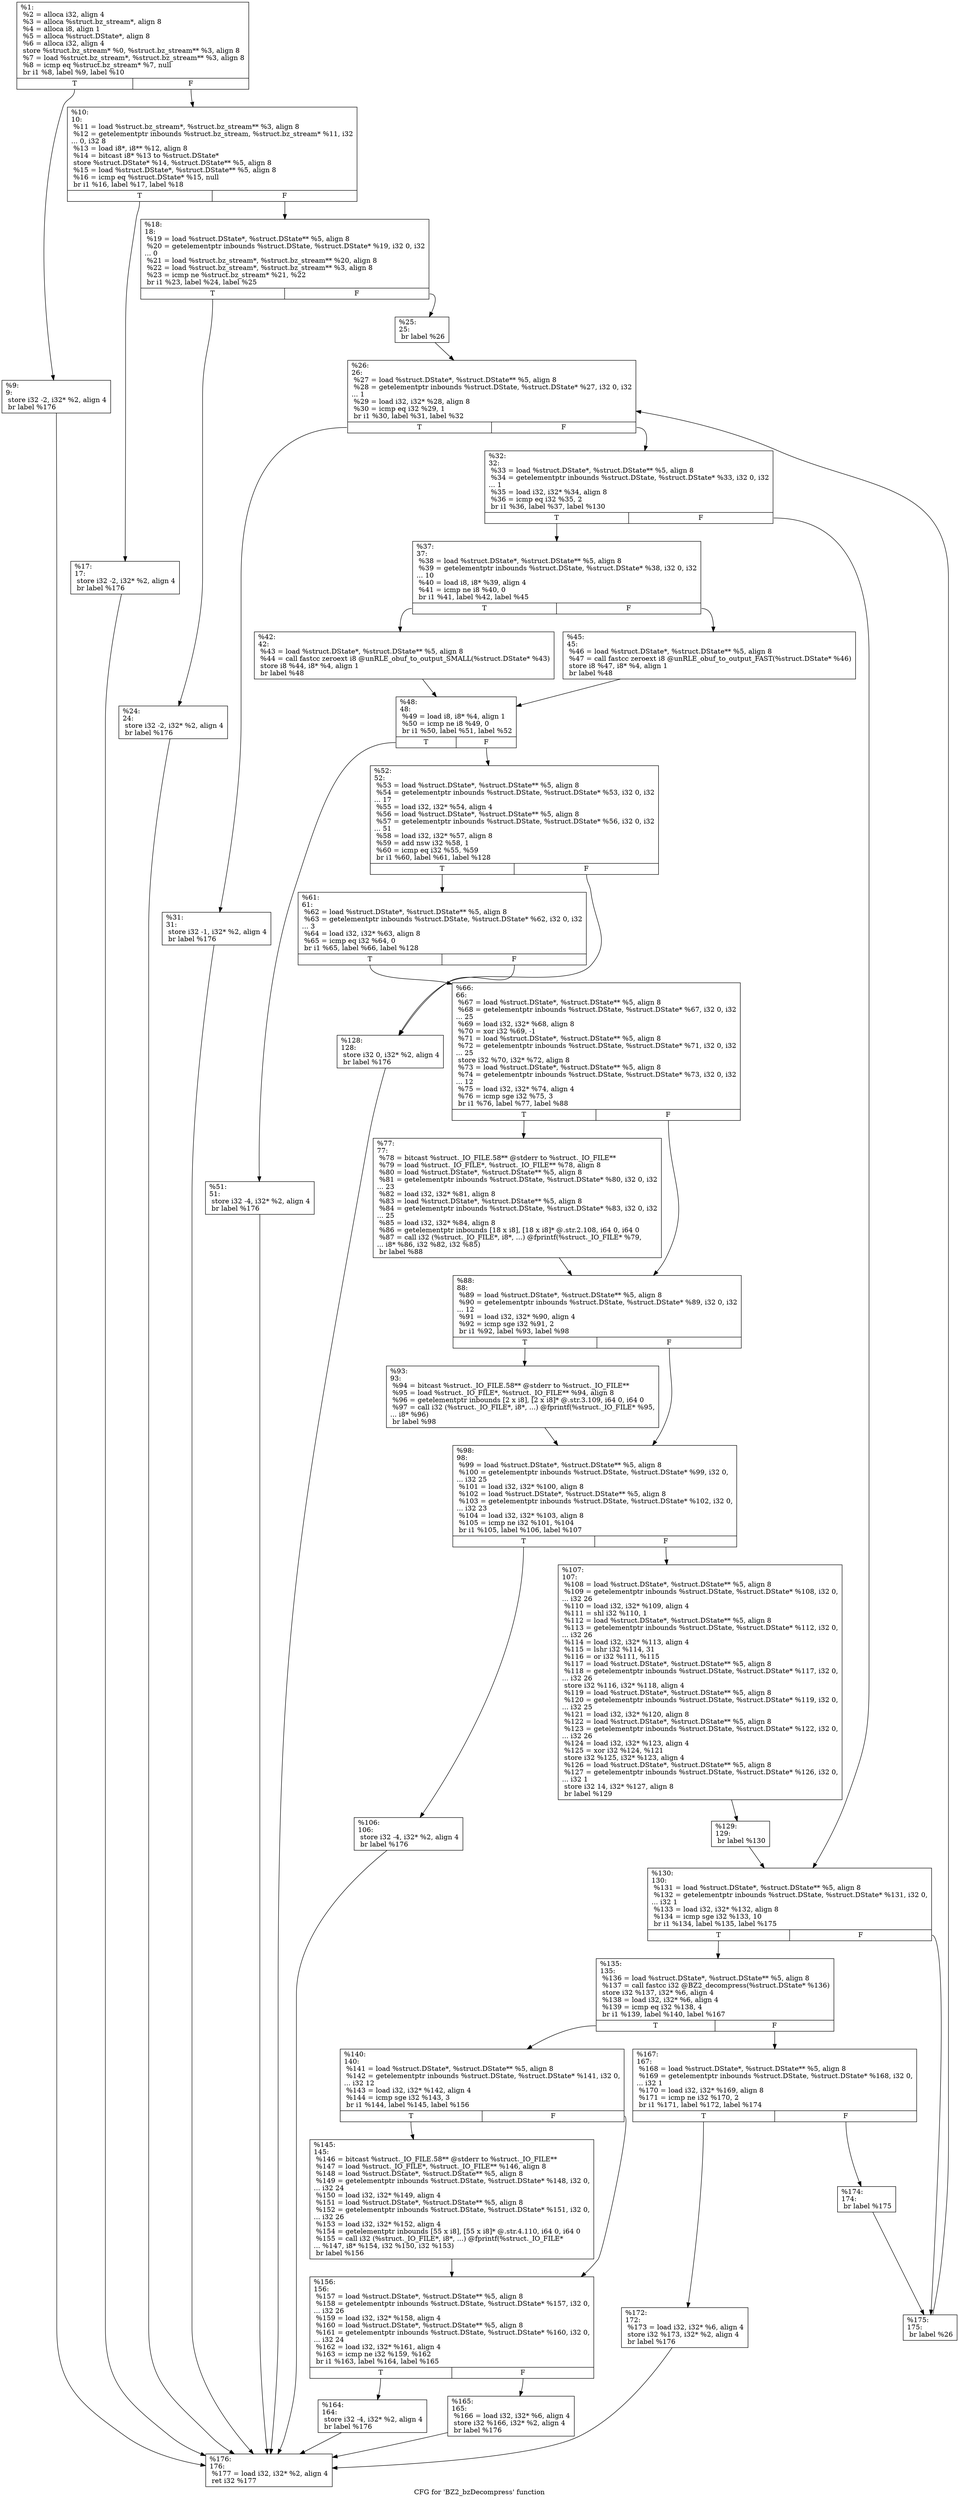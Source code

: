 digraph "CFG for 'BZ2_bzDecompress' function" {
	label="CFG for 'BZ2_bzDecompress' function";

	Node0x1cc9710 [shape=record,label="{%1:\l  %2 = alloca i32, align 4\l  %3 = alloca %struct.bz_stream*, align 8\l  %4 = alloca i8, align 1\l  %5 = alloca %struct.DState*, align 8\l  %6 = alloca i32, align 4\l  store %struct.bz_stream* %0, %struct.bz_stream** %3, align 8\l  %7 = load %struct.bz_stream*, %struct.bz_stream** %3, align 8\l  %8 = icmp eq %struct.bz_stream* %7, null\l  br i1 %8, label %9, label %10\l|{<s0>T|<s1>F}}"];
	Node0x1cc9710:s0 -> Node0x1cca860;
	Node0x1cc9710:s1 -> Node0x1cca8b0;
	Node0x1cca860 [shape=record,label="{%9:\l9:                                                \l  store i32 -2, i32* %2, align 4\l  br label %176\l}"];
	Node0x1cca860 -> Node0x1ccb3a0;
	Node0x1cca8b0 [shape=record,label="{%10:\l10:                                               \l  %11 = load %struct.bz_stream*, %struct.bz_stream** %3, align 8\l  %12 = getelementptr inbounds %struct.bz_stream, %struct.bz_stream* %11, i32\l... 0, i32 8\l  %13 = load i8*, i8** %12, align 8\l  %14 = bitcast i8* %13 to %struct.DState*\l  store %struct.DState* %14, %struct.DState** %5, align 8\l  %15 = load %struct.DState*, %struct.DState** %5, align 8\l  %16 = icmp eq %struct.DState* %15, null\l  br i1 %16, label %17, label %18\l|{<s0>T|<s1>F}}"];
	Node0x1cca8b0:s0 -> Node0x1cca900;
	Node0x1cca8b0:s1 -> Node0x1cca950;
	Node0x1cca900 [shape=record,label="{%17:\l17:                                               \l  store i32 -2, i32* %2, align 4\l  br label %176\l}"];
	Node0x1cca900 -> Node0x1ccb3a0;
	Node0x1cca950 [shape=record,label="{%18:\l18:                                               \l  %19 = load %struct.DState*, %struct.DState** %5, align 8\l  %20 = getelementptr inbounds %struct.DState, %struct.DState* %19, i32 0, i32\l... 0\l  %21 = load %struct.bz_stream*, %struct.bz_stream** %20, align 8\l  %22 = load %struct.bz_stream*, %struct.bz_stream** %3, align 8\l  %23 = icmp ne %struct.bz_stream* %21, %22\l  br i1 %23, label %24, label %25\l|{<s0>T|<s1>F}}"];
	Node0x1cca950:s0 -> Node0x1cca9a0;
	Node0x1cca950:s1 -> Node0x1cca9f0;
	Node0x1cca9a0 [shape=record,label="{%24:\l24:                                               \l  store i32 -2, i32* %2, align 4\l  br label %176\l}"];
	Node0x1cca9a0 -> Node0x1ccb3a0;
	Node0x1cca9f0 [shape=record,label="{%25:\l25:                                               \l  br label %26\l}"];
	Node0x1cca9f0 -> Node0x1ccaa40;
	Node0x1ccaa40 [shape=record,label="{%26:\l26:                                               \l  %27 = load %struct.DState*, %struct.DState** %5, align 8\l  %28 = getelementptr inbounds %struct.DState, %struct.DState* %27, i32 0, i32\l... 1\l  %29 = load i32, i32* %28, align 8\l  %30 = icmp eq i32 %29, 1\l  br i1 %30, label %31, label %32\l|{<s0>T|<s1>F}}"];
	Node0x1ccaa40:s0 -> Node0x1ccaa90;
	Node0x1ccaa40:s1 -> Node0x1ccaae0;
	Node0x1ccaa90 [shape=record,label="{%31:\l31:                                               \l  store i32 -1, i32* %2, align 4\l  br label %176\l}"];
	Node0x1ccaa90 -> Node0x1ccb3a0;
	Node0x1ccaae0 [shape=record,label="{%32:\l32:                                               \l  %33 = load %struct.DState*, %struct.DState** %5, align 8\l  %34 = getelementptr inbounds %struct.DState, %struct.DState* %33, i32 0, i32\l... 1\l  %35 = load i32, i32* %34, align 8\l  %36 = icmp eq i32 %35, 2\l  br i1 %36, label %37, label %130\l|{<s0>T|<s1>F}}"];
	Node0x1ccaae0:s0 -> Node0x1ccab30;
	Node0x1ccaae0:s1 -> Node0x1ccb030;
	Node0x1ccab30 [shape=record,label="{%37:\l37:                                               \l  %38 = load %struct.DState*, %struct.DState** %5, align 8\l  %39 = getelementptr inbounds %struct.DState, %struct.DState* %38, i32 0, i32\l... 10\l  %40 = load i8, i8* %39, align 4\l  %41 = icmp ne i8 %40, 0\l  br i1 %41, label %42, label %45\l|{<s0>T|<s1>F}}"];
	Node0x1ccab30:s0 -> Node0x1ccab80;
	Node0x1ccab30:s1 -> Node0x1ccabd0;
	Node0x1ccab80 [shape=record,label="{%42:\l42:                                               \l  %43 = load %struct.DState*, %struct.DState** %5, align 8\l  %44 = call fastcc zeroext i8 @unRLE_obuf_to_output_SMALL(%struct.DState* %43)\l  store i8 %44, i8* %4, align 1\l  br label %48\l}"];
	Node0x1ccab80 -> Node0x1ccac20;
	Node0x1ccabd0 [shape=record,label="{%45:\l45:                                               \l  %46 = load %struct.DState*, %struct.DState** %5, align 8\l  %47 = call fastcc zeroext i8 @unRLE_obuf_to_output_FAST(%struct.DState* %46)\l  store i8 %47, i8* %4, align 1\l  br label %48\l}"];
	Node0x1ccabd0 -> Node0x1ccac20;
	Node0x1ccac20 [shape=record,label="{%48:\l48:                                               \l  %49 = load i8, i8* %4, align 1\l  %50 = icmp ne i8 %49, 0\l  br i1 %50, label %51, label %52\l|{<s0>T|<s1>F}}"];
	Node0x1ccac20:s0 -> Node0x1ccac70;
	Node0x1ccac20:s1 -> Node0x1ccacc0;
	Node0x1ccac70 [shape=record,label="{%51:\l51:                                               \l  store i32 -4, i32* %2, align 4\l  br label %176\l}"];
	Node0x1ccac70 -> Node0x1ccb3a0;
	Node0x1ccacc0 [shape=record,label="{%52:\l52:                                               \l  %53 = load %struct.DState*, %struct.DState** %5, align 8\l  %54 = getelementptr inbounds %struct.DState, %struct.DState* %53, i32 0, i32\l... 17\l  %55 = load i32, i32* %54, align 4\l  %56 = load %struct.DState*, %struct.DState** %5, align 8\l  %57 = getelementptr inbounds %struct.DState, %struct.DState* %56, i32 0, i32\l... 51\l  %58 = load i32, i32* %57, align 8\l  %59 = add nsw i32 %58, 1\l  %60 = icmp eq i32 %55, %59\l  br i1 %60, label %61, label %128\l|{<s0>T|<s1>F}}"];
	Node0x1ccacc0:s0 -> Node0x1ccad10;
	Node0x1ccacc0:s1 -> Node0x1ccaf90;
	Node0x1ccad10 [shape=record,label="{%61:\l61:                                               \l  %62 = load %struct.DState*, %struct.DState** %5, align 8\l  %63 = getelementptr inbounds %struct.DState, %struct.DState* %62, i32 0, i32\l... 3\l  %64 = load i32, i32* %63, align 8\l  %65 = icmp eq i32 %64, 0\l  br i1 %65, label %66, label %128\l|{<s0>T|<s1>F}}"];
	Node0x1ccad10:s0 -> Node0x1ccad60;
	Node0x1ccad10:s1 -> Node0x1ccaf90;
	Node0x1ccad60 [shape=record,label="{%66:\l66:                                               \l  %67 = load %struct.DState*, %struct.DState** %5, align 8\l  %68 = getelementptr inbounds %struct.DState, %struct.DState* %67, i32 0, i32\l... 25\l  %69 = load i32, i32* %68, align 8\l  %70 = xor i32 %69, -1\l  %71 = load %struct.DState*, %struct.DState** %5, align 8\l  %72 = getelementptr inbounds %struct.DState, %struct.DState* %71, i32 0, i32\l... 25\l  store i32 %70, i32* %72, align 8\l  %73 = load %struct.DState*, %struct.DState** %5, align 8\l  %74 = getelementptr inbounds %struct.DState, %struct.DState* %73, i32 0, i32\l... 12\l  %75 = load i32, i32* %74, align 4\l  %76 = icmp sge i32 %75, 3\l  br i1 %76, label %77, label %88\l|{<s0>T|<s1>F}}"];
	Node0x1ccad60:s0 -> Node0x1ccadb0;
	Node0x1ccad60:s1 -> Node0x1ccae00;
	Node0x1ccadb0 [shape=record,label="{%77:\l77:                                               \l  %78 = bitcast %struct._IO_FILE.58** @stderr to %struct._IO_FILE**\l  %79 = load %struct._IO_FILE*, %struct._IO_FILE** %78, align 8\l  %80 = load %struct.DState*, %struct.DState** %5, align 8\l  %81 = getelementptr inbounds %struct.DState, %struct.DState* %80, i32 0, i32\l... 23\l  %82 = load i32, i32* %81, align 8\l  %83 = load %struct.DState*, %struct.DState** %5, align 8\l  %84 = getelementptr inbounds %struct.DState, %struct.DState* %83, i32 0, i32\l... 25\l  %85 = load i32, i32* %84, align 8\l  %86 = getelementptr inbounds [18 x i8], [18 x i8]* @.str.2.108, i64 0, i64 0\l  %87 = call i32 (%struct._IO_FILE*, i8*, ...) @fprintf(%struct._IO_FILE* %79,\l... i8* %86, i32 %82, i32 %85)\l  br label %88\l}"];
	Node0x1ccadb0 -> Node0x1ccae00;
	Node0x1ccae00 [shape=record,label="{%88:\l88:                                               \l  %89 = load %struct.DState*, %struct.DState** %5, align 8\l  %90 = getelementptr inbounds %struct.DState, %struct.DState* %89, i32 0, i32\l... 12\l  %91 = load i32, i32* %90, align 4\l  %92 = icmp sge i32 %91, 2\l  br i1 %92, label %93, label %98\l|{<s0>T|<s1>F}}"];
	Node0x1ccae00:s0 -> Node0x1ccae50;
	Node0x1ccae00:s1 -> Node0x1ccaea0;
	Node0x1ccae50 [shape=record,label="{%93:\l93:                                               \l  %94 = bitcast %struct._IO_FILE.58** @stderr to %struct._IO_FILE**\l  %95 = load %struct._IO_FILE*, %struct._IO_FILE** %94, align 8\l  %96 = getelementptr inbounds [2 x i8], [2 x i8]* @.str.3.109, i64 0, i64 0\l  %97 = call i32 (%struct._IO_FILE*, i8*, ...) @fprintf(%struct._IO_FILE* %95,\l... i8* %96)\l  br label %98\l}"];
	Node0x1ccae50 -> Node0x1ccaea0;
	Node0x1ccaea0 [shape=record,label="{%98:\l98:                                               \l  %99 = load %struct.DState*, %struct.DState** %5, align 8\l  %100 = getelementptr inbounds %struct.DState, %struct.DState* %99, i32 0,\l... i32 25\l  %101 = load i32, i32* %100, align 8\l  %102 = load %struct.DState*, %struct.DState** %5, align 8\l  %103 = getelementptr inbounds %struct.DState, %struct.DState* %102, i32 0,\l... i32 23\l  %104 = load i32, i32* %103, align 8\l  %105 = icmp ne i32 %101, %104\l  br i1 %105, label %106, label %107\l|{<s0>T|<s1>F}}"];
	Node0x1ccaea0:s0 -> Node0x1ccaef0;
	Node0x1ccaea0:s1 -> Node0x1ccaf40;
	Node0x1ccaef0 [shape=record,label="{%106:\l106:                                              \l  store i32 -4, i32* %2, align 4\l  br label %176\l}"];
	Node0x1ccaef0 -> Node0x1ccb3a0;
	Node0x1ccaf40 [shape=record,label="{%107:\l107:                                              \l  %108 = load %struct.DState*, %struct.DState** %5, align 8\l  %109 = getelementptr inbounds %struct.DState, %struct.DState* %108, i32 0,\l... i32 26\l  %110 = load i32, i32* %109, align 4\l  %111 = shl i32 %110, 1\l  %112 = load %struct.DState*, %struct.DState** %5, align 8\l  %113 = getelementptr inbounds %struct.DState, %struct.DState* %112, i32 0,\l... i32 26\l  %114 = load i32, i32* %113, align 4\l  %115 = lshr i32 %114, 31\l  %116 = or i32 %111, %115\l  %117 = load %struct.DState*, %struct.DState** %5, align 8\l  %118 = getelementptr inbounds %struct.DState, %struct.DState* %117, i32 0,\l... i32 26\l  store i32 %116, i32* %118, align 4\l  %119 = load %struct.DState*, %struct.DState** %5, align 8\l  %120 = getelementptr inbounds %struct.DState, %struct.DState* %119, i32 0,\l... i32 25\l  %121 = load i32, i32* %120, align 8\l  %122 = load %struct.DState*, %struct.DState** %5, align 8\l  %123 = getelementptr inbounds %struct.DState, %struct.DState* %122, i32 0,\l... i32 26\l  %124 = load i32, i32* %123, align 4\l  %125 = xor i32 %124, %121\l  store i32 %125, i32* %123, align 4\l  %126 = load %struct.DState*, %struct.DState** %5, align 8\l  %127 = getelementptr inbounds %struct.DState, %struct.DState* %126, i32 0,\l... i32 1\l  store i32 14, i32* %127, align 8\l  br label %129\l}"];
	Node0x1ccaf40 -> Node0x1ccafe0;
	Node0x1ccaf90 [shape=record,label="{%128:\l128:                                              \l  store i32 0, i32* %2, align 4\l  br label %176\l}"];
	Node0x1ccaf90 -> Node0x1ccb3a0;
	Node0x1ccafe0 [shape=record,label="{%129:\l129:                                              \l  br label %130\l}"];
	Node0x1ccafe0 -> Node0x1ccb030;
	Node0x1ccb030 [shape=record,label="{%130:\l130:                                              \l  %131 = load %struct.DState*, %struct.DState** %5, align 8\l  %132 = getelementptr inbounds %struct.DState, %struct.DState* %131, i32 0,\l... i32 1\l  %133 = load i32, i32* %132, align 8\l  %134 = icmp sge i32 %133, 10\l  br i1 %134, label %135, label %175\l|{<s0>T|<s1>F}}"];
	Node0x1ccb030:s0 -> Node0x1ccb080;
	Node0x1ccb030:s1 -> Node0x1ccb350;
	Node0x1ccb080 [shape=record,label="{%135:\l135:                                              \l  %136 = load %struct.DState*, %struct.DState** %5, align 8\l  %137 = call fastcc i32 @BZ2_decompress(%struct.DState* %136)\l  store i32 %137, i32* %6, align 4\l  %138 = load i32, i32* %6, align 4\l  %139 = icmp eq i32 %138, 4\l  br i1 %139, label %140, label %167\l|{<s0>T|<s1>F}}"];
	Node0x1ccb080:s0 -> Node0x1ccb0d0;
	Node0x1ccb080:s1 -> Node0x1ccb260;
	Node0x1ccb0d0 [shape=record,label="{%140:\l140:                                              \l  %141 = load %struct.DState*, %struct.DState** %5, align 8\l  %142 = getelementptr inbounds %struct.DState, %struct.DState* %141, i32 0,\l... i32 12\l  %143 = load i32, i32* %142, align 4\l  %144 = icmp sge i32 %143, 3\l  br i1 %144, label %145, label %156\l|{<s0>T|<s1>F}}"];
	Node0x1ccb0d0:s0 -> Node0x1ccb120;
	Node0x1ccb0d0:s1 -> Node0x1ccb170;
	Node0x1ccb120 [shape=record,label="{%145:\l145:                                              \l  %146 = bitcast %struct._IO_FILE.58** @stderr to %struct._IO_FILE**\l  %147 = load %struct._IO_FILE*, %struct._IO_FILE** %146, align 8\l  %148 = load %struct.DState*, %struct.DState** %5, align 8\l  %149 = getelementptr inbounds %struct.DState, %struct.DState* %148, i32 0,\l... i32 24\l  %150 = load i32, i32* %149, align 4\l  %151 = load %struct.DState*, %struct.DState** %5, align 8\l  %152 = getelementptr inbounds %struct.DState, %struct.DState* %151, i32 0,\l... i32 26\l  %153 = load i32, i32* %152, align 4\l  %154 = getelementptr inbounds [55 x i8], [55 x i8]* @.str.4.110, i64 0, i64 0\l  %155 = call i32 (%struct._IO_FILE*, i8*, ...) @fprintf(%struct._IO_FILE*\l... %147, i8* %154, i32 %150, i32 %153)\l  br label %156\l}"];
	Node0x1ccb120 -> Node0x1ccb170;
	Node0x1ccb170 [shape=record,label="{%156:\l156:                                              \l  %157 = load %struct.DState*, %struct.DState** %5, align 8\l  %158 = getelementptr inbounds %struct.DState, %struct.DState* %157, i32 0,\l... i32 26\l  %159 = load i32, i32* %158, align 4\l  %160 = load %struct.DState*, %struct.DState** %5, align 8\l  %161 = getelementptr inbounds %struct.DState, %struct.DState* %160, i32 0,\l... i32 24\l  %162 = load i32, i32* %161, align 4\l  %163 = icmp ne i32 %159, %162\l  br i1 %163, label %164, label %165\l|{<s0>T|<s1>F}}"];
	Node0x1ccb170:s0 -> Node0x1ccb1c0;
	Node0x1ccb170:s1 -> Node0x1ccb210;
	Node0x1ccb1c0 [shape=record,label="{%164:\l164:                                              \l  store i32 -4, i32* %2, align 4\l  br label %176\l}"];
	Node0x1ccb1c0 -> Node0x1ccb3a0;
	Node0x1ccb210 [shape=record,label="{%165:\l165:                                              \l  %166 = load i32, i32* %6, align 4\l  store i32 %166, i32* %2, align 4\l  br label %176\l}"];
	Node0x1ccb210 -> Node0x1ccb3a0;
	Node0x1ccb260 [shape=record,label="{%167:\l167:                                              \l  %168 = load %struct.DState*, %struct.DState** %5, align 8\l  %169 = getelementptr inbounds %struct.DState, %struct.DState* %168, i32 0,\l... i32 1\l  %170 = load i32, i32* %169, align 8\l  %171 = icmp ne i32 %170, 2\l  br i1 %171, label %172, label %174\l|{<s0>T|<s1>F}}"];
	Node0x1ccb260:s0 -> Node0x1ccb2b0;
	Node0x1ccb260:s1 -> Node0x1ccb300;
	Node0x1ccb2b0 [shape=record,label="{%172:\l172:                                              \l  %173 = load i32, i32* %6, align 4\l  store i32 %173, i32* %2, align 4\l  br label %176\l}"];
	Node0x1ccb2b0 -> Node0x1ccb3a0;
	Node0x1ccb300 [shape=record,label="{%174:\l174:                                              \l  br label %175\l}"];
	Node0x1ccb300 -> Node0x1ccb350;
	Node0x1ccb350 [shape=record,label="{%175:\l175:                                              \l  br label %26\l}"];
	Node0x1ccb350 -> Node0x1ccaa40;
	Node0x1ccb3a0 [shape=record,label="{%176:\l176:                                              \l  %177 = load i32, i32* %2, align 4\l  ret i32 %177\l}"];
}
